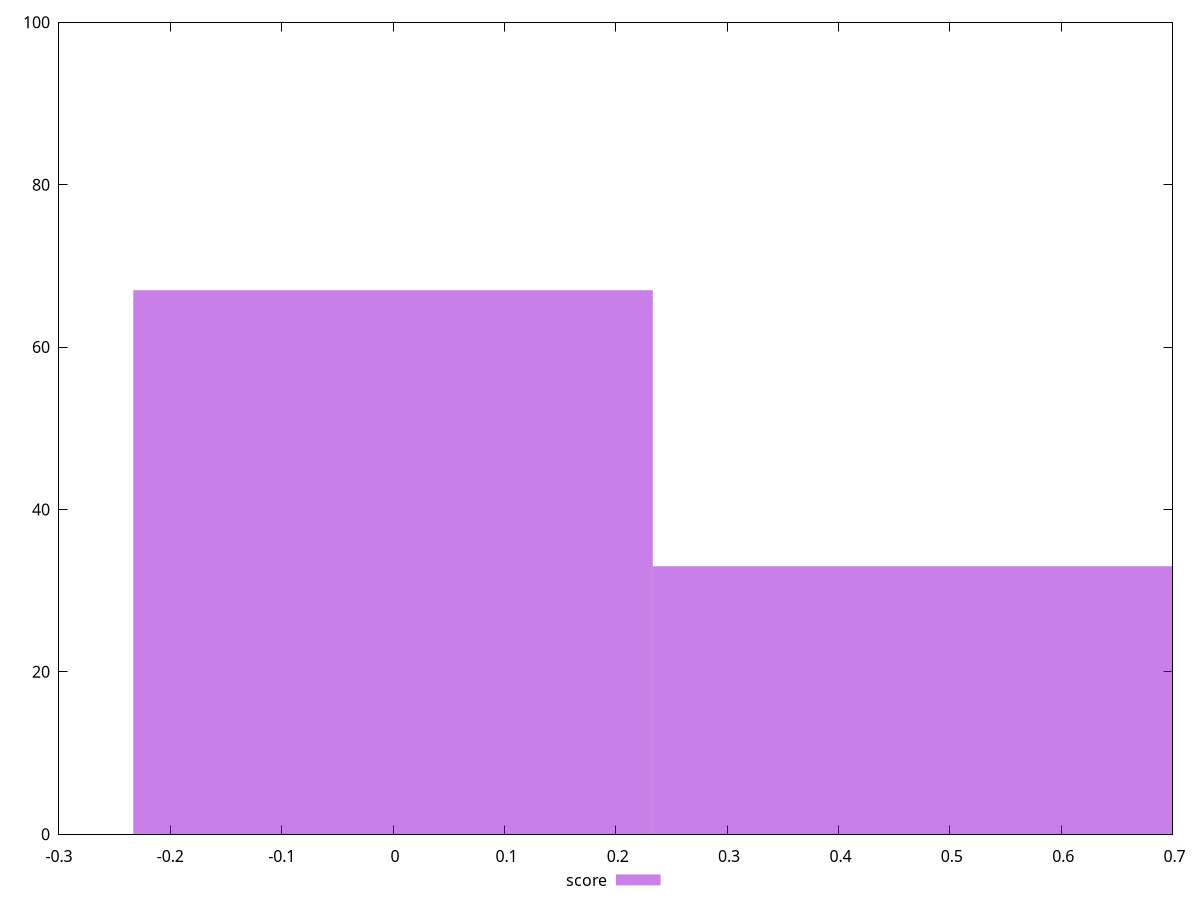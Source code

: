 reset
set terminal svg size 640, 490 enhanced background rgb 'white'
set output "reprap/cumulative-layout-shift/samples/pages/score/histogram.svg"

$score <<EOF
0.4665642398161154 33
0 67
EOF

set key outside below
set boxwidth 0.4665642398161154
set yrange [0:100]
set style fill transparent solid 0.5 noborder

plot \
  $score title "score" with boxes, \


reset